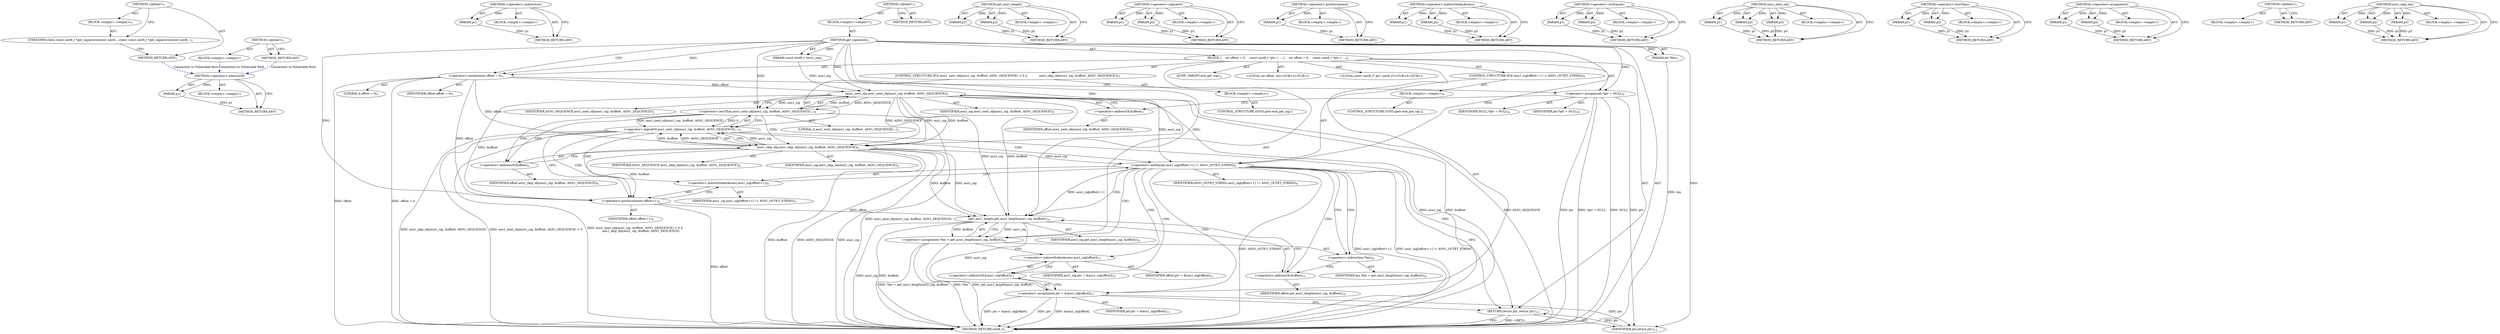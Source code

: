 digraph "&lt;global&gt;" {
vulnerable_105 [label=<(METHOD,&lt;operator&gt;.addressOf)>];
vulnerable_106 [label=<(PARAM,p1)>];
vulnerable_107 [label=<(BLOCK,&lt;empty&gt;,&lt;empty&gt;)>];
vulnerable_108 [label=<(METHOD_RETURN,ANY)>];
vulnerable_129 [label=<(METHOD,&lt;operator&gt;.indirection)>];
vulnerable_130 [label=<(PARAM,p1)>];
vulnerable_131 [label=<(BLOCK,&lt;empty&gt;,&lt;empty&gt;)>];
vulnerable_132 [label=<(METHOD_RETURN,ANY)>];
vulnerable_6 [label=<(METHOD,&lt;global&gt;)<SUB>1</SUB>>];
vulnerable_7 [label=<(BLOCK,&lt;empty&gt;,&lt;empty&gt;)<SUB>1</SUB>>];
vulnerable_8 [label=<(METHOD,get_signature)<SUB>1</SUB>>];
vulnerable_9 [label=<(PARAM,const uint8_t *asn1_sig)<SUB>1</SUB>>];
vulnerable_10 [label=<(PARAM,int *len)<SUB>1</SUB>>];
vulnerable_11 [label=<(BLOCK,{
    int offset = 0;
    const uint8_t *ptr = ...,{
    int offset = 0;
    const uint8_t *ptr = ...)<SUB>2</SUB>>];
vulnerable_12 [label="<(LOCAL,int offset: int)<SUB>3</SUB>>"];
vulnerable_13 [label=<(&lt;operator&gt;.assignment,offset = 0)<SUB>3</SUB>>];
vulnerable_14 [label=<(IDENTIFIER,offset,offset = 0)<SUB>3</SUB>>];
vulnerable_15 [label=<(LITERAL,0,offset = 0)<SUB>3</SUB>>];
vulnerable_16 [label="<(LOCAL,const uint8_t* ptr: uint8_t*)<SUB>4</SUB>>"];
vulnerable_17 [label=<(&lt;operator&gt;.assignment,*ptr = NULL)<SUB>4</SUB>>];
vulnerable_18 [label=<(IDENTIFIER,ptr,*ptr = NULL)<SUB>4</SUB>>];
vulnerable_19 [label=<(IDENTIFIER,NULL,*ptr = NULL)<SUB>4</SUB>>];
vulnerable_20 [label=<(CONTROL_STRUCTURE,IF,if (asn1_next_obj(asn1_sig, &amp;offset, ASN1_SEQUENCE) &lt; 0 || 
            asn1_skip_obj(asn1_sig, &amp;offset, ASN1_SEQUENCE)))<SUB>5</SUB>>];
vulnerable_21 [label=<(&lt;operator&gt;.logicalOr,asn1_next_obj(asn1_sig, &amp;offset, ASN1_SEQUENCE)...)<SUB>5</SUB>>];
vulnerable_22 [label=<(&lt;operator&gt;.lessThan,asn1_next_obj(asn1_sig, &amp;offset, ASN1_SEQUENCE)...)<SUB>5</SUB>>];
vulnerable_23 [label=<(asn1_next_obj,asn1_next_obj(asn1_sig, &amp;offset, ASN1_SEQUENCE))<SUB>5</SUB>>];
vulnerable_24 [label=<(IDENTIFIER,asn1_sig,asn1_next_obj(asn1_sig, &amp;offset, ASN1_SEQUENCE))<SUB>5</SUB>>];
vulnerable_25 [label=<(&lt;operator&gt;.addressOf,&amp;offset)<SUB>5</SUB>>];
vulnerable_26 [label=<(IDENTIFIER,offset,asn1_next_obj(asn1_sig, &amp;offset, ASN1_SEQUENCE))<SUB>5</SUB>>];
vulnerable_27 [label=<(IDENTIFIER,ASN1_SEQUENCE,asn1_next_obj(asn1_sig, &amp;offset, ASN1_SEQUENCE))<SUB>5</SUB>>];
vulnerable_28 [label=<(LITERAL,0,asn1_next_obj(asn1_sig, &amp;offset, ASN1_SEQUENCE)...)<SUB>5</SUB>>];
vulnerable_29 [label=<(asn1_skip_obj,asn1_skip_obj(asn1_sig, &amp;offset, ASN1_SEQUENCE))<SUB>6</SUB>>];
vulnerable_30 [label=<(IDENTIFIER,asn1_sig,asn1_skip_obj(asn1_sig, &amp;offset, ASN1_SEQUENCE))<SUB>6</SUB>>];
vulnerable_31 [label=<(&lt;operator&gt;.addressOf,&amp;offset)<SUB>6</SUB>>];
vulnerable_32 [label=<(IDENTIFIER,offset,asn1_skip_obj(asn1_sig, &amp;offset, ASN1_SEQUENCE))<SUB>6</SUB>>];
vulnerable_33 [label=<(IDENTIFIER,ASN1_SEQUENCE,asn1_skip_obj(asn1_sig, &amp;offset, ASN1_SEQUENCE))<SUB>6</SUB>>];
vulnerable_34 [label=<(BLOCK,&lt;empty&gt;,&lt;empty&gt;)<SUB>7</SUB>>];
vulnerable_35 [label=<(CONTROL_STRUCTURE,GOTO,goto end_get_sig;)<SUB>7</SUB>>];
vulnerable_36 [label=<(CONTROL_STRUCTURE,IF,if (asn1_sig[offset++] != ASN1_OCTET_STRING))<SUB>8</SUB>>];
vulnerable_37 [label=<(&lt;operator&gt;.notEquals,asn1_sig[offset++] != ASN1_OCTET_STRING)<SUB>8</SUB>>];
vulnerable_38 [label=<(&lt;operator&gt;.indirectIndexAccess,asn1_sig[offset++])<SUB>8</SUB>>];
vulnerable_39 [label=<(IDENTIFIER,asn1_sig,asn1_sig[offset++] != ASN1_OCTET_STRING)<SUB>8</SUB>>];
vulnerable_40 [label=<(&lt;operator&gt;.postIncrement,offset++)<SUB>8</SUB>>];
vulnerable_41 [label=<(IDENTIFIER,offset,offset++)<SUB>8</SUB>>];
vulnerable_42 [label=<(IDENTIFIER,ASN1_OCTET_STRING,asn1_sig[offset++] != ASN1_OCTET_STRING)<SUB>8</SUB>>];
vulnerable_43 [label=<(BLOCK,&lt;empty&gt;,&lt;empty&gt;)<SUB>9</SUB>>];
vulnerable_44 [label=<(CONTROL_STRUCTURE,GOTO,goto end_get_sig;)<SUB>9</SUB>>];
vulnerable_45 [label=<(&lt;operator&gt;.assignment,*len = get_asn1_length(asn1_sig, &amp;offset))<SUB>10</SUB>>];
vulnerable_46 [label=<(&lt;operator&gt;.indirection,*len)<SUB>10</SUB>>];
vulnerable_47 [label=<(IDENTIFIER,len,*len = get_asn1_length(asn1_sig, &amp;offset))<SUB>10</SUB>>];
vulnerable_48 [label=<(get_asn1_length,get_asn1_length(asn1_sig, &amp;offset))<SUB>10</SUB>>];
vulnerable_49 [label=<(IDENTIFIER,asn1_sig,get_asn1_length(asn1_sig, &amp;offset))<SUB>10</SUB>>];
vulnerable_50 [label=<(&lt;operator&gt;.addressOf,&amp;offset)<SUB>10</SUB>>];
vulnerable_51 [label=<(IDENTIFIER,offset,get_asn1_length(asn1_sig, &amp;offset))<SUB>10</SUB>>];
vulnerable_52 [label=<(&lt;operator&gt;.assignment,ptr = &amp;asn1_sig[offset])<SUB>11</SUB>>];
vulnerable_53 [label=<(IDENTIFIER,ptr,ptr = &amp;asn1_sig[offset])<SUB>11</SUB>>];
vulnerable_54 [label=<(&lt;operator&gt;.addressOf,&amp;asn1_sig[offset])<SUB>11</SUB>>];
vulnerable_55 [label=<(&lt;operator&gt;.indirectIndexAccess,asn1_sig[offset])<SUB>11</SUB>>];
vulnerable_56 [label=<(IDENTIFIER,asn1_sig,ptr = &amp;asn1_sig[offset])<SUB>11</SUB>>];
vulnerable_57 [label=<(IDENTIFIER,offset,ptr = &amp;asn1_sig[offset])<SUB>11</SUB>>];
vulnerable_58 [label=<(JUMP_TARGET,end_get_sig)<SUB>12</SUB>>];
vulnerable_59 [label=<(RETURN,return ptr;,return ptr;)<SUB>13</SUB>>];
vulnerable_60 [label=<(IDENTIFIER,ptr,return ptr;)<SUB>13</SUB>>];
vulnerable_61 [label=<(METHOD_RETURN,uint8_t)<SUB>1</SUB>>];
vulnerable_63 [label=<(METHOD_RETURN,ANY)<SUB>1</SUB>>];
vulnerable_133 [label=<(METHOD,get_asn1_length)>];
vulnerable_134 [label=<(PARAM,p1)>];
vulnerable_135 [label=<(PARAM,p2)>];
vulnerable_136 [label=<(BLOCK,&lt;empty&gt;,&lt;empty&gt;)>];
vulnerable_137 [label=<(METHOD_RETURN,ANY)>];
vulnerable_89 [label=<(METHOD,&lt;operator&gt;.logicalOr)>];
vulnerable_90 [label=<(PARAM,p1)>];
vulnerable_91 [label=<(PARAM,p2)>];
vulnerable_92 [label=<(BLOCK,&lt;empty&gt;,&lt;empty&gt;)>];
vulnerable_93 [label=<(METHOD_RETURN,ANY)>];
vulnerable_125 [label=<(METHOD,&lt;operator&gt;.postIncrement)>];
vulnerable_126 [label=<(PARAM,p1)>];
vulnerable_127 [label=<(BLOCK,&lt;empty&gt;,&lt;empty&gt;)>];
vulnerable_128 [label=<(METHOD_RETURN,ANY)>];
vulnerable_120 [label=<(METHOD,&lt;operator&gt;.indirectIndexAccess)>];
vulnerable_121 [label=<(PARAM,p1)>];
vulnerable_122 [label=<(PARAM,p2)>];
vulnerable_123 [label=<(BLOCK,&lt;empty&gt;,&lt;empty&gt;)>];
vulnerable_124 [label=<(METHOD_RETURN,ANY)>];
vulnerable_115 [label=<(METHOD,&lt;operator&gt;.notEquals)>];
vulnerable_116 [label=<(PARAM,p1)>];
vulnerable_117 [label=<(PARAM,p2)>];
vulnerable_118 [label=<(BLOCK,&lt;empty&gt;,&lt;empty&gt;)>];
vulnerable_119 [label=<(METHOD_RETURN,ANY)>];
vulnerable_99 [label=<(METHOD,asn1_next_obj)>];
vulnerable_100 [label=<(PARAM,p1)>];
vulnerable_101 [label=<(PARAM,p2)>];
vulnerable_102 [label=<(PARAM,p3)>];
vulnerable_103 [label=<(BLOCK,&lt;empty&gt;,&lt;empty&gt;)>];
vulnerable_104 [label=<(METHOD_RETURN,ANY)>];
vulnerable_94 [label=<(METHOD,&lt;operator&gt;.lessThan)>];
vulnerable_95 [label=<(PARAM,p1)>];
vulnerable_96 [label=<(PARAM,p2)>];
vulnerable_97 [label=<(BLOCK,&lt;empty&gt;,&lt;empty&gt;)>];
vulnerable_98 [label=<(METHOD_RETURN,ANY)>];
vulnerable_84 [label=<(METHOD,&lt;operator&gt;.assignment)>];
vulnerable_85 [label=<(PARAM,p1)>];
vulnerable_86 [label=<(PARAM,p2)>];
vulnerable_87 [label=<(BLOCK,&lt;empty&gt;,&lt;empty&gt;)>];
vulnerable_88 [label=<(METHOD_RETURN,ANY)>];
vulnerable_78 [label=<(METHOD,&lt;global&gt;)<SUB>1</SUB>>];
vulnerable_79 [label=<(BLOCK,&lt;empty&gt;,&lt;empty&gt;)>];
vulnerable_80 [label=<(METHOD_RETURN,ANY)>];
vulnerable_109 [label=<(METHOD,asn1_skip_obj)>];
vulnerable_110 [label=<(PARAM,p1)>];
vulnerable_111 [label=<(PARAM,p2)>];
vulnerable_112 [label=<(PARAM,p3)>];
vulnerable_113 [label=<(BLOCK,&lt;empty&gt;,&lt;empty&gt;)>];
vulnerable_114 [label=<(METHOD_RETURN,ANY)>];
fixed_6 [label=<(METHOD,&lt;global&gt;)<SUB>1</SUB>>];
fixed_7 [label=<(BLOCK,&lt;empty&gt;,&lt;empty&gt;)<SUB>1</SUB>>];
fixed_8 [label=<(UNKNOWN,static const uint8_t *get_signature(const uint8...,static const uint8_t *get_signature(const uint8...)<SUB>1</SUB>>];
fixed_9 [label=<(METHOD_RETURN,ANY)<SUB>1</SUB>>];
fixed_14 [label=<(METHOD,&lt;global&gt;)<SUB>1</SUB>>];
fixed_15 [label=<(BLOCK,&lt;empty&gt;,&lt;empty&gt;)>];
fixed_16 [label=<(METHOD_RETURN,ANY)>];
vulnerable_105 -> vulnerable_106  [key=0, label="AST: "];
vulnerable_105 -> vulnerable_106  [key=1, label="DDG: "];
vulnerable_105 -> vulnerable_107  [key=0, label="AST: "];
vulnerable_105 -> vulnerable_108  [key=0, label="AST: "];
vulnerable_105 -> vulnerable_108  [key=1, label="CFG: "];
vulnerable_106 -> vulnerable_108  [key=0, label="DDG: p1"];
vulnerable_129 -> vulnerable_130  [key=0, label="AST: "];
vulnerable_129 -> vulnerable_130  [key=1, label="DDG: "];
vulnerable_129 -> vulnerable_131  [key=0, label="AST: "];
vulnerable_129 -> vulnerable_132  [key=0, label="AST: "];
vulnerable_129 -> vulnerable_132  [key=1, label="CFG: "];
vulnerable_130 -> vulnerable_132  [key=0, label="DDG: p1"];
vulnerable_6 -> vulnerable_7  [key=0, label="AST: "];
vulnerable_6 -> vulnerable_63  [key=0, label="AST: "];
vulnerable_6 -> vulnerable_63  [key=1, label="CFG: "];
vulnerable_7 -> vulnerable_8  [key=0, label="AST: "];
vulnerable_8 -> vulnerable_9  [key=0, label="AST: "];
vulnerable_8 -> vulnerable_9  [key=1, label="DDG: "];
vulnerable_8 -> vulnerable_10  [key=0, label="AST: "];
vulnerable_8 -> vulnerable_10  [key=1, label="DDG: "];
vulnerable_8 -> vulnerable_11  [key=0, label="AST: "];
vulnerable_8 -> vulnerable_61  [key=0, label="AST: "];
vulnerable_8 -> vulnerable_13  [key=0, label="CFG: "];
vulnerable_8 -> vulnerable_13  [key=1, label="DDG: "];
vulnerable_8 -> vulnerable_17  [key=0, label="DDG: "];
vulnerable_8 -> vulnerable_60  [key=0, label="DDG: "];
vulnerable_8 -> vulnerable_37  [key=0, label="DDG: "];
vulnerable_8 -> vulnerable_48  [key=0, label="DDG: "];
vulnerable_8 -> vulnerable_22  [key=0, label="DDG: "];
vulnerable_8 -> vulnerable_29  [key=0, label="DDG: "];
vulnerable_8 -> vulnerable_23  [key=0, label="DDG: "];
vulnerable_8 -> vulnerable_40  [key=0, label="DDG: "];
vulnerable_9 -> vulnerable_23  [key=0, label="DDG: asn1_sig"];
vulnerable_10 -> vulnerable_61  [key=0, label="DDG: len"];
vulnerable_11 -> vulnerable_12  [key=0, label="AST: "];
vulnerable_11 -> vulnerable_13  [key=0, label="AST: "];
vulnerable_11 -> vulnerable_16  [key=0, label="AST: "];
vulnerable_11 -> vulnerable_17  [key=0, label="AST: "];
vulnerable_11 -> vulnerable_20  [key=0, label="AST: "];
vulnerable_11 -> vulnerable_36  [key=0, label="AST: "];
vulnerable_11 -> vulnerable_45  [key=0, label="AST: "];
vulnerable_11 -> vulnerable_52  [key=0, label="AST: "];
vulnerable_11 -> vulnerable_58  [key=0, label="AST: "];
vulnerable_11 -> vulnerable_59  [key=0, label="AST: "];
vulnerable_13 -> vulnerable_14  [key=0, label="AST: "];
vulnerable_13 -> vulnerable_15  [key=0, label="AST: "];
vulnerable_13 -> vulnerable_17  [key=0, label="CFG: "];
vulnerable_13 -> vulnerable_61  [key=0, label="DDG: offset"];
vulnerable_13 -> vulnerable_61  [key=1, label="DDG: offset = 0"];
vulnerable_13 -> vulnerable_29  [key=0, label="DDG: offset"];
vulnerable_13 -> vulnerable_23  [key=0, label="DDG: offset"];
vulnerable_13 -> vulnerable_40  [key=0, label="DDG: offset"];
vulnerable_17 -> vulnerable_18  [key=0, label="AST: "];
vulnerable_17 -> vulnerable_19  [key=0, label="AST: "];
vulnerable_17 -> vulnerable_25  [key=0, label="CFG: "];
vulnerable_17 -> vulnerable_61  [key=0, label="DDG: ptr"];
vulnerable_17 -> vulnerable_61  [key=1, label="DDG: *ptr = NULL"];
vulnerable_17 -> vulnerable_61  [key=2, label="DDG: NULL"];
vulnerable_17 -> vulnerable_60  [key=0, label="DDG: ptr"];
vulnerable_20 -> vulnerable_21  [key=0, label="AST: "];
vulnerable_20 -> vulnerable_34  [key=0, label="AST: "];
vulnerable_21 -> vulnerable_22  [key=0, label="AST: "];
vulnerable_21 -> vulnerable_29  [key=0, label="AST: "];
vulnerable_21 -> vulnerable_59  [key=0, label="CFG: "];
vulnerable_21 -> vulnerable_40  [key=0, label="CFG: "];
vulnerable_21 -> vulnerable_40  [key=1, label="CDG: "];
vulnerable_21 -> vulnerable_61  [key=0, label="DDG: asn1_next_obj(asn1_sig, &amp;offset, ASN1_SEQUENCE) &lt; 0"];
vulnerable_21 -> vulnerable_61  [key=1, label="DDG: asn1_skip_obj(asn1_sig, &amp;offset, ASN1_SEQUENCE)"];
vulnerable_21 -> vulnerable_61  [key=2, label="DDG: asn1_next_obj(asn1_sig, &amp;offset, ASN1_SEQUENCE) &lt; 0 || 
            asn1_skip_obj(asn1_sig, &amp;offset, ASN1_SEQUENCE)"];
vulnerable_21 -> vulnerable_37  [key=0, label="CDG: "];
vulnerable_21 -> vulnerable_38  [key=0, label="CDG: "];
vulnerable_22 -> vulnerable_23  [key=0, label="AST: "];
vulnerable_22 -> vulnerable_28  [key=0, label="AST: "];
vulnerable_22 -> vulnerable_21  [key=0, label="CFG: "];
vulnerable_22 -> vulnerable_21  [key=1, label="DDG: asn1_next_obj(asn1_sig, &amp;offset, ASN1_SEQUENCE)"];
vulnerable_22 -> vulnerable_21  [key=2, label="DDG: 0"];
vulnerable_22 -> vulnerable_31  [key=0, label="CFG: "];
vulnerable_22 -> vulnerable_31  [key=1, label="CDG: "];
vulnerable_22 -> vulnerable_61  [key=0, label="DDG: asn1_next_obj(asn1_sig, &amp;offset, ASN1_SEQUENCE)"];
vulnerable_22 -> vulnerable_29  [key=0, label="CDG: "];
vulnerable_23 -> vulnerable_24  [key=0, label="AST: "];
vulnerable_23 -> vulnerable_25  [key=0, label="AST: "];
vulnerable_23 -> vulnerable_27  [key=0, label="AST: "];
vulnerable_23 -> vulnerable_22  [key=0, label="CFG: "];
vulnerable_23 -> vulnerable_22  [key=1, label="DDG: asn1_sig"];
vulnerable_23 -> vulnerable_22  [key=2, label="DDG: &amp;offset"];
vulnerable_23 -> vulnerable_22  [key=3, label="DDG: ASN1_SEQUENCE"];
vulnerable_23 -> vulnerable_61  [key=0, label="DDG: asn1_sig"];
vulnerable_23 -> vulnerable_61  [key=1, label="DDG: &amp;offset"];
vulnerable_23 -> vulnerable_61  [key=2, label="DDG: ASN1_SEQUENCE"];
vulnerable_23 -> vulnerable_37  [key=0, label="DDG: asn1_sig"];
vulnerable_23 -> vulnerable_48  [key=0, label="DDG: asn1_sig"];
vulnerable_23 -> vulnerable_48  [key=1, label="DDG: &amp;offset"];
vulnerable_23 -> vulnerable_29  [key=0, label="DDG: asn1_sig"];
vulnerable_23 -> vulnerable_29  [key=1, label="DDG: &amp;offset"];
vulnerable_23 -> vulnerable_29  [key=2, label="DDG: ASN1_SEQUENCE"];
vulnerable_23 -> vulnerable_40  [key=0, label="DDG: &amp;offset"];
vulnerable_25 -> vulnerable_26  [key=0, label="AST: "];
vulnerable_25 -> vulnerable_23  [key=0, label="CFG: "];
vulnerable_29 -> vulnerable_30  [key=0, label="AST: "];
vulnerable_29 -> vulnerable_31  [key=0, label="AST: "];
vulnerable_29 -> vulnerable_33  [key=0, label="AST: "];
vulnerable_29 -> vulnerable_21  [key=0, label="CFG: "];
vulnerable_29 -> vulnerable_21  [key=1, label="DDG: asn1_sig"];
vulnerable_29 -> vulnerable_21  [key=2, label="DDG: &amp;offset"];
vulnerable_29 -> vulnerable_21  [key=3, label="DDG: ASN1_SEQUENCE"];
vulnerable_29 -> vulnerable_61  [key=0, label="DDG: asn1_sig"];
vulnerable_29 -> vulnerable_61  [key=1, label="DDG: &amp;offset"];
vulnerable_29 -> vulnerable_61  [key=2, label="DDG: ASN1_SEQUENCE"];
vulnerable_29 -> vulnerable_37  [key=0, label="DDG: asn1_sig"];
vulnerable_29 -> vulnerable_48  [key=0, label="DDG: asn1_sig"];
vulnerable_29 -> vulnerable_48  [key=1, label="DDG: &amp;offset"];
vulnerable_29 -> vulnerable_40  [key=0, label="DDG: &amp;offset"];
vulnerable_31 -> vulnerable_32  [key=0, label="AST: "];
vulnerable_31 -> vulnerable_29  [key=0, label="CFG: "];
vulnerable_34 -> vulnerable_35  [key=0, label="AST: "];
vulnerable_36 -> vulnerable_37  [key=0, label="AST: "];
vulnerable_36 -> vulnerable_43  [key=0, label="AST: "];
vulnerable_37 -> vulnerable_38  [key=0, label="AST: "];
vulnerable_37 -> vulnerable_42  [key=0, label="AST: "];
vulnerable_37 -> vulnerable_59  [key=0, label="CFG: "];
vulnerable_37 -> vulnerable_46  [key=0, label="CFG: "];
vulnerable_37 -> vulnerable_46  [key=1, label="CDG: "];
vulnerable_37 -> vulnerable_61  [key=0, label="DDG: asn1_sig[offset++]"];
vulnerable_37 -> vulnerable_61  [key=1, label="DDG: asn1_sig[offset++] != ASN1_OCTET_STRING"];
vulnerable_37 -> vulnerable_61  [key=2, label="DDG: ASN1_OCTET_STRING"];
vulnerable_37 -> vulnerable_48  [key=0, label="DDG: asn1_sig[offset++]"];
vulnerable_37 -> vulnerable_48  [key=1, label="CDG: "];
vulnerable_37 -> vulnerable_52  [key=0, label="CDG: "];
vulnerable_37 -> vulnerable_45  [key=0, label="CDG: "];
vulnerable_37 -> vulnerable_50  [key=0, label="CDG: "];
vulnerable_37 -> vulnerable_55  [key=0, label="CDG: "];
vulnerable_37 -> vulnerable_54  [key=0, label="CDG: "];
vulnerable_38 -> vulnerable_39  [key=0, label="AST: "];
vulnerable_38 -> vulnerable_40  [key=0, label="AST: "];
vulnerable_38 -> vulnerable_37  [key=0, label="CFG: "];
vulnerable_40 -> vulnerable_41  [key=0, label="AST: "];
vulnerable_40 -> vulnerable_38  [key=0, label="CFG: "];
vulnerable_40 -> vulnerable_61  [key=0, label="DDG: offset"];
vulnerable_40 -> vulnerable_48  [key=0, label="DDG: offset"];
vulnerable_43 -> vulnerable_44  [key=0, label="AST: "];
vulnerable_45 -> vulnerable_46  [key=0, label="AST: "];
vulnerable_45 -> vulnerable_48  [key=0, label="AST: "];
vulnerable_45 -> vulnerable_55  [key=0, label="CFG: "];
vulnerable_45 -> vulnerable_61  [key=0, label="DDG: *len"];
vulnerable_45 -> vulnerable_61  [key=1, label="DDG: get_asn1_length(asn1_sig, &amp;offset)"];
vulnerable_45 -> vulnerable_61  [key=2, label="DDG: *len = get_asn1_length(asn1_sig, &amp;offset)"];
vulnerable_46 -> vulnerable_47  [key=0, label="AST: "];
vulnerable_46 -> vulnerable_50  [key=0, label="CFG: "];
vulnerable_48 -> vulnerable_49  [key=0, label="AST: "];
vulnerable_48 -> vulnerable_50  [key=0, label="AST: "];
vulnerable_48 -> vulnerable_45  [key=0, label="CFG: "];
vulnerable_48 -> vulnerable_45  [key=1, label="DDG: asn1_sig"];
vulnerable_48 -> vulnerable_45  [key=2, label="DDG: &amp;offset"];
vulnerable_48 -> vulnerable_61  [key=0, label="DDG: asn1_sig"];
vulnerable_48 -> vulnerable_61  [key=1, label="DDG: &amp;offset"];
vulnerable_48 -> vulnerable_52  [key=0, label="DDG: asn1_sig"];
vulnerable_50 -> vulnerable_51  [key=0, label="AST: "];
vulnerable_50 -> vulnerable_48  [key=0, label="CFG: "];
vulnerable_52 -> vulnerable_53  [key=0, label="AST: "];
vulnerable_52 -> vulnerable_54  [key=0, label="AST: "];
vulnerable_52 -> vulnerable_59  [key=0, label="CFG: "];
vulnerable_52 -> vulnerable_61  [key=0, label="DDG: ptr"];
vulnerable_52 -> vulnerable_61  [key=1, label="DDG: &amp;asn1_sig[offset]"];
vulnerable_52 -> vulnerable_61  [key=2, label="DDG: ptr = &amp;asn1_sig[offset]"];
vulnerable_52 -> vulnerable_60  [key=0, label="DDG: ptr"];
vulnerable_54 -> vulnerable_55  [key=0, label="AST: "];
vulnerable_54 -> vulnerable_52  [key=0, label="CFG: "];
vulnerable_55 -> vulnerable_56  [key=0, label="AST: "];
vulnerable_55 -> vulnerable_57  [key=0, label="AST: "];
vulnerable_55 -> vulnerable_54  [key=0, label="CFG: "];
vulnerable_59 -> vulnerable_60  [key=0, label="AST: "];
vulnerable_59 -> vulnerable_61  [key=0, label="CFG: "];
vulnerable_59 -> vulnerable_61  [key=1, label="DDG: &lt;RET&gt;"];
vulnerable_60 -> vulnerable_59  [key=0, label="DDG: ptr"];
vulnerable_133 -> vulnerable_134  [key=0, label="AST: "];
vulnerable_133 -> vulnerable_134  [key=1, label="DDG: "];
vulnerable_133 -> vulnerable_136  [key=0, label="AST: "];
vulnerable_133 -> vulnerable_135  [key=0, label="AST: "];
vulnerable_133 -> vulnerable_135  [key=1, label="DDG: "];
vulnerable_133 -> vulnerable_137  [key=0, label="AST: "];
vulnerable_133 -> vulnerable_137  [key=1, label="CFG: "];
vulnerable_134 -> vulnerable_137  [key=0, label="DDG: p1"];
vulnerable_135 -> vulnerable_137  [key=0, label="DDG: p2"];
vulnerable_89 -> vulnerable_90  [key=0, label="AST: "];
vulnerable_89 -> vulnerable_90  [key=1, label="DDG: "];
vulnerable_89 -> vulnerable_92  [key=0, label="AST: "];
vulnerable_89 -> vulnerable_91  [key=0, label="AST: "];
vulnerable_89 -> vulnerable_91  [key=1, label="DDG: "];
vulnerable_89 -> vulnerable_93  [key=0, label="AST: "];
vulnerable_89 -> vulnerable_93  [key=1, label="CFG: "];
vulnerable_90 -> vulnerable_93  [key=0, label="DDG: p1"];
vulnerable_91 -> vulnerable_93  [key=0, label="DDG: p2"];
vulnerable_125 -> vulnerable_126  [key=0, label="AST: "];
vulnerable_125 -> vulnerable_126  [key=1, label="DDG: "];
vulnerable_125 -> vulnerable_127  [key=0, label="AST: "];
vulnerable_125 -> vulnerable_128  [key=0, label="AST: "];
vulnerable_125 -> vulnerable_128  [key=1, label="CFG: "];
vulnerable_126 -> vulnerable_128  [key=0, label="DDG: p1"];
vulnerable_120 -> vulnerable_121  [key=0, label="AST: "];
vulnerable_120 -> vulnerable_121  [key=1, label="DDG: "];
vulnerable_120 -> vulnerable_123  [key=0, label="AST: "];
vulnerable_120 -> vulnerable_122  [key=0, label="AST: "];
vulnerable_120 -> vulnerable_122  [key=1, label="DDG: "];
vulnerable_120 -> vulnerable_124  [key=0, label="AST: "];
vulnerable_120 -> vulnerable_124  [key=1, label="CFG: "];
vulnerable_121 -> vulnerable_124  [key=0, label="DDG: p1"];
vulnerable_122 -> vulnerable_124  [key=0, label="DDG: p2"];
vulnerable_115 -> vulnerable_116  [key=0, label="AST: "];
vulnerable_115 -> vulnerable_116  [key=1, label="DDG: "];
vulnerable_115 -> vulnerable_118  [key=0, label="AST: "];
vulnerable_115 -> vulnerable_117  [key=0, label="AST: "];
vulnerable_115 -> vulnerable_117  [key=1, label="DDG: "];
vulnerable_115 -> vulnerable_119  [key=0, label="AST: "];
vulnerable_115 -> vulnerable_119  [key=1, label="CFG: "];
vulnerable_116 -> vulnerable_119  [key=0, label="DDG: p1"];
vulnerable_117 -> vulnerable_119  [key=0, label="DDG: p2"];
vulnerable_99 -> vulnerable_100  [key=0, label="AST: "];
vulnerable_99 -> vulnerable_100  [key=1, label="DDG: "];
vulnerable_99 -> vulnerable_103  [key=0, label="AST: "];
vulnerable_99 -> vulnerable_101  [key=0, label="AST: "];
vulnerable_99 -> vulnerable_101  [key=1, label="DDG: "];
vulnerable_99 -> vulnerable_104  [key=0, label="AST: "];
vulnerable_99 -> vulnerable_104  [key=1, label="CFG: "];
vulnerable_99 -> vulnerable_102  [key=0, label="AST: "];
vulnerable_99 -> vulnerable_102  [key=1, label="DDG: "];
vulnerable_100 -> vulnerable_104  [key=0, label="DDG: p1"];
vulnerable_101 -> vulnerable_104  [key=0, label="DDG: p2"];
vulnerable_102 -> vulnerable_104  [key=0, label="DDG: p3"];
vulnerable_94 -> vulnerable_95  [key=0, label="AST: "];
vulnerable_94 -> vulnerable_95  [key=1, label="DDG: "];
vulnerable_94 -> vulnerable_97  [key=0, label="AST: "];
vulnerable_94 -> vulnerable_96  [key=0, label="AST: "];
vulnerable_94 -> vulnerable_96  [key=1, label="DDG: "];
vulnerable_94 -> vulnerable_98  [key=0, label="AST: "];
vulnerable_94 -> vulnerable_98  [key=1, label="CFG: "];
vulnerable_95 -> vulnerable_98  [key=0, label="DDG: p1"];
vulnerable_96 -> vulnerable_98  [key=0, label="DDG: p2"];
vulnerable_84 -> vulnerable_85  [key=0, label="AST: "];
vulnerable_84 -> vulnerable_85  [key=1, label="DDG: "];
vulnerable_84 -> vulnerable_87  [key=0, label="AST: "];
vulnerable_84 -> vulnerable_86  [key=0, label="AST: "];
vulnerable_84 -> vulnerable_86  [key=1, label="DDG: "];
vulnerable_84 -> vulnerable_88  [key=0, label="AST: "];
vulnerable_84 -> vulnerable_88  [key=1, label="CFG: "];
vulnerable_85 -> vulnerable_88  [key=0, label="DDG: p1"];
vulnerable_86 -> vulnerable_88  [key=0, label="DDG: p2"];
vulnerable_78 -> vulnerable_79  [key=0, label="AST: "];
vulnerable_78 -> vulnerable_80  [key=0, label="AST: "];
vulnerable_78 -> vulnerable_80  [key=1, label="CFG: "];
vulnerable_109 -> vulnerable_110  [key=0, label="AST: "];
vulnerable_109 -> vulnerable_110  [key=1, label="DDG: "];
vulnerable_109 -> vulnerable_113  [key=0, label="AST: "];
vulnerable_109 -> vulnerable_111  [key=0, label="AST: "];
vulnerable_109 -> vulnerable_111  [key=1, label="DDG: "];
vulnerable_109 -> vulnerable_114  [key=0, label="AST: "];
vulnerable_109 -> vulnerable_114  [key=1, label="CFG: "];
vulnerable_109 -> vulnerable_112  [key=0, label="AST: "];
vulnerable_109 -> vulnerable_112  [key=1, label="DDG: "];
vulnerable_110 -> vulnerable_114  [key=0, label="DDG: p1"];
vulnerable_111 -> vulnerable_114  [key=0, label="DDG: p2"];
vulnerable_112 -> vulnerable_114  [key=0, label="DDG: p3"];
fixed_6 -> fixed_7  [key=0, label="AST: "];
fixed_6 -> fixed_9  [key=0, label="AST: "];
fixed_6 -> fixed_8  [key=0, label="CFG: "];
fixed_7 -> fixed_8  [key=0, label="AST: "];
fixed_8 -> fixed_9  [key=0, label="CFG: "];
fixed_9 -> vulnerable_105  [color=blue, key=0, label="Connection to Vulnerable Root", penwidth="2.0", style=dashed];
fixed_14 -> fixed_15  [key=0, label="AST: "];
fixed_14 -> fixed_16  [key=0, label="AST: "];
fixed_14 -> fixed_16  [key=1, label="CFG: "];
fixed_15 -> vulnerable_105  [color=blue, key=0, label="Connection to Vulnerable Root", penwidth="2.0", style=dashed];
fixed_16 -> vulnerable_105  [color=blue, key=0, label="Connection to Vulnerable Root", penwidth="2.0", style=dashed];
}
